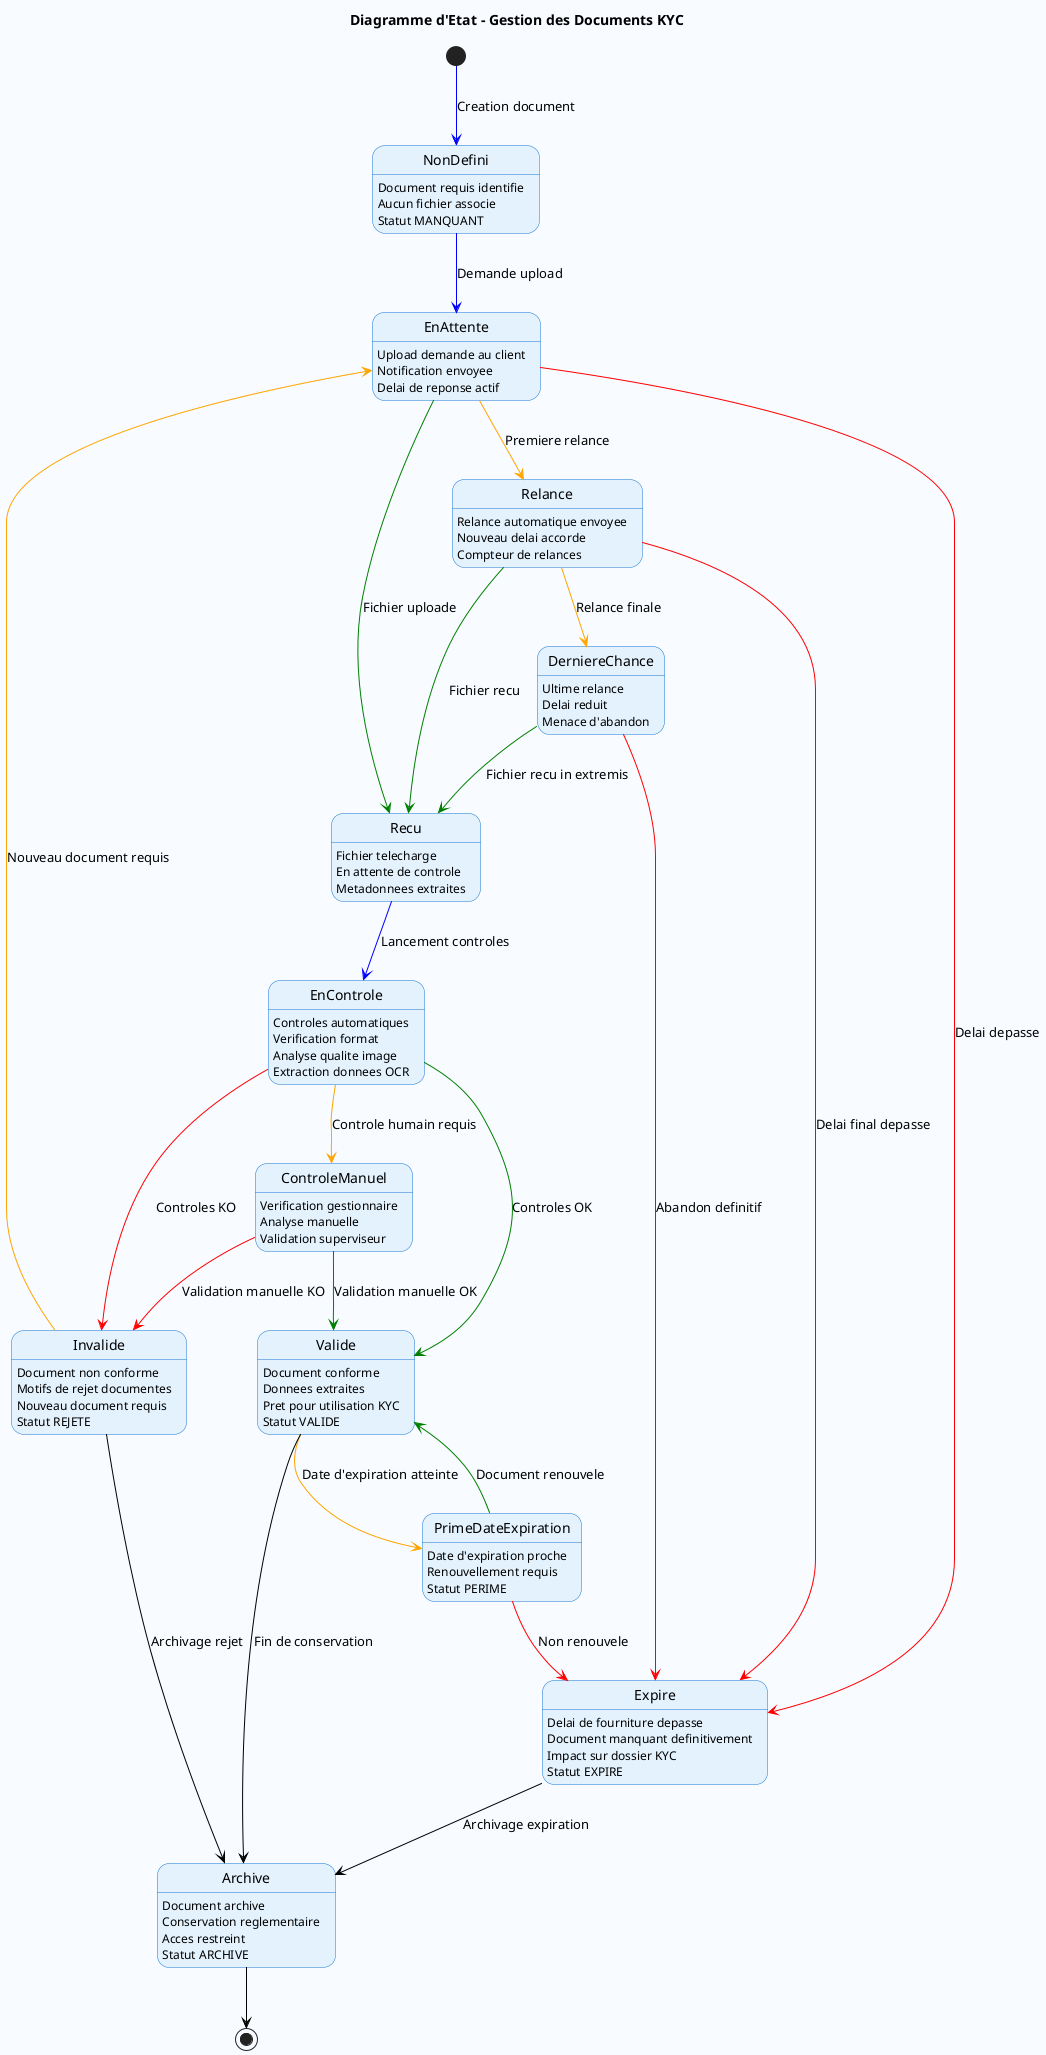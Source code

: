 @startuml EtatDocumentKYC
skinparam backgroundColor #F8FBFF
skinparam state {
    BackgroundColor #E3F2FD
    BorderColor #1976D2
    ArrowColor #0D47A1
}

hide empty description
title Diagramme d'Etat - Gestion des Documents KYC

[*] -[#blue]-> NonDefini : Creation document

NonDefini : Document requis identifie
NonDefini : Aucun fichier associe
NonDefini : Statut MANQUANT

NonDefini -[#blue]-> EnAttente : Demande upload

EnAttente : Upload demande au client
EnAttente : Notification envoyee
EnAttente : Delai de reponse actif

EnAttente -[#green]-> Recu : Fichier uploade
EnAttente -[#orange]-> Relance : Premiere relance
EnAttente -[#red]-> Expire : Delai depasse

Relance : Relance automatique envoyee
Relance : Nouveau delai accorde
Relance : Compteur de relances

Relance -[#green]-> Recu : Fichier recu
Relance -[#orange]-> DerniereChance : Relance finale
Relance -[#red]-> Expire : Delai final depasse

DerniereChance : Ultime relance
DerniereChance : Delai reduit
DerniereChance : Menace d'abandon

DerniereChance -[#green]-> Recu : Fichier recu in extremis
DerniereChance -[#red]-> Expire : Abandon definitif

Recu : Fichier telecharge
Recu : En attente de controle
Recu : Metadonnees extraites

Recu -[#blue]-> EnControle : Lancement controles

EnControle : Controles automatiques
EnControle : Verification format
EnControle : Analyse qualite image
EnControle : Extraction donnees OCR

EnControle -[#green]-> Valide : Controles OK
EnControle -[#orange]-> ControleManuel : Controle humain requis
EnControle -[#red]-> Invalide : Controles KO

ControleManuel : Verification gestionnaire
ControleManuel : Analyse manuelle
ControleManuel : Validation superviseur

ControleManuel -[#green]-> Valide : Validation manuelle OK
ControleManuel -[#red]-> Invalide : Validation manuelle KO

Valide : Document conforme
Valide : Donnees extraites
Valide : Pret pour utilisation KYC
Valide : Statut VALIDE

Invalide : Document non conforme
Invalide : Motifs de rejet documentes
Invalide : Nouveau document requis
Invalide : Statut REJETE

Expire : Delai de fourniture depasse
Expire : Document manquant definitivement
Expire : Impact sur dossier KYC
Expire : Statut EXPIRE

PrimeDateExpiration : Date d'expiration proche
PrimeDateExpiration : Renouvellement requis
PrimeDateExpiration : Statut PERIME

Archive : Document archive
Archive : Conservation reglementaire
Archive : Acces restreint
Archive : Statut ARCHIVE

Invalide -[#orange]-> EnAttente : Nouveau document requis
Valide -[#orange]-> PrimeDateExpiration : Date d'expiration atteinte
PrimeDateExpiration -[#green]-> Valide : Document renouvele
PrimeDateExpiration -[#red]-> Expire : Non renouvele

Valide -[#black]-> Archive : Fin de conservation
Invalide -[#black]-> Archive : Archivage rejet
Expire -[#black]-> Archive : Archivage expiration

Archive -[#black]-> [*]

@enduml
